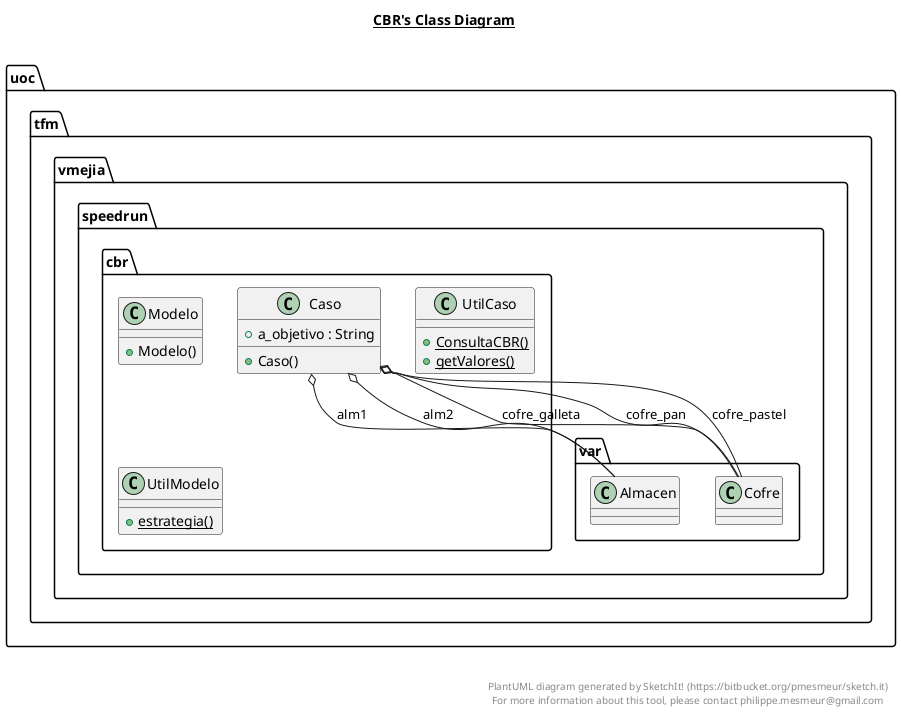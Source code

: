 @startuml

title __CBR's Class Diagram__\n

  namespace uoc.tfm.vmejia.speedrun {
    namespace cbr {
      class uoc.tfm.vmejia.speedrun.cbr.Caso {
          + a_objetivo : String
          + Caso()
      }
    }
  }
  

  namespace uoc.tfm.vmejia.speedrun {
    namespace cbr {
      class uoc.tfm.vmejia.speedrun.cbr.Modelo {
          + Modelo()
      }
    }
  }
  

  namespace uoc.tfm.vmejia.speedrun {
    namespace cbr {
      class uoc.tfm.vmejia.speedrun.cbr.UtilCaso {
          {static} + ConsultaCBR()
          {static} + getValores()
      }
    }
  }
  

  namespace uoc.tfm.vmejia.speedrun {
    namespace cbr {
      class uoc.tfm.vmejia.speedrun.cbr.UtilModelo {
          {static} + estrategia()
      }
    }
  }
  

  uoc.tfm.vmejia.speedrun.cbr.Caso o-- uoc.tfm.vmejia.speedrun.var.Almacen : alm1
  uoc.tfm.vmejia.speedrun.cbr.Caso o-- uoc.tfm.vmejia.speedrun.var.Almacen : alm2
  uoc.tfm.vmejia.speedrun.cbr.Caso o-- uoc.tfm.vmejia.speedrun.var.Cofre : cofre_galleta
  uoc.tfm.vmejia.speedrun.cbr.Caso o-- uoc.tfm.vmejia.speedrun.var.Cofre : cofre_pan
  uoc.tfm.vmejia.speedrun.cbr.Caso o-- uoc.tfm.vmejia.speedrun.var.Cofre : cofre_pastel


right footer


PlantUML diagram generated by SketchIt! (https://bitbucket.org/pmesmeur/sketch.it)
For more information about this tool, please contact philippe.mesmeur@gmail.com
endfooter

@enduml
